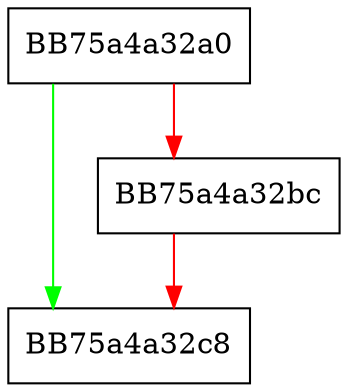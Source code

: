 digraph MpGetLoggedOnUserToken {
  node [shape="box"];
  graph [splines=ortho];
  BB75a4a32a0 -> BB75a4a32c8 [color="green"];
  BB75a4a32a0 -> BB75a4a32bc [color="red"];
  BB75a4a32bc -> BB75a4a32c8 [color="red"];
}